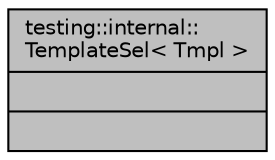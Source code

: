 digraph "testing::internal::TemplateSel&lt; Tmpl &gt;"
{
 // INTERACTIVE_SVG=YES
 // LATEX_PDF_SIZE
  edge [fontname="Helvetica",fontsize="10",labelfontname="Helvetica",labelfontsize="10"];
  node [fontname="Helvetica",fontsize="10",shape=record];
  Node1 [label="{testing::internal::\lTemplateSel\< Tmpl \>\n||}",height=0.2,width=0.4,color="black", fillcolor="grey75", style="filled", fontcolor="black",tooltip=" "];
}
